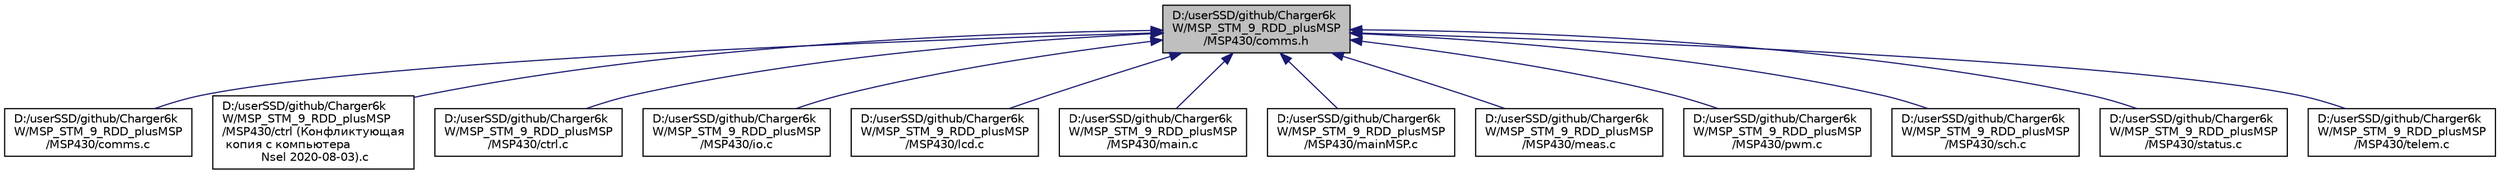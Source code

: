 digraph "D:/userSSD/github/Charger6kW/MSP_STM_9_RDD_plusMSP/MSP430/comms.h"
{
 // LATEX_PDF_SIZE
  edge [fontname="Helvetica",fontsize="10",labelfontname="Helvetica",labelfontsize="10"];
  node [fontname="Helvetica",fontsize="10",shape=record];
  Node1 [label="D:/userSSD/github/Charger6k\lW/MSP_STM_9_RDD_plusMSP\l/MSP430/comms.h",height=0.2,width=0.4,color="black", fillcolor="grey75", style="filled", fontcolor="black",tooltip=" "];
  Node1 -> Node2 [dir="back",color="midnightblue",fontsize="10",style="solid",fontname="Helvetica"];
  Node2 [label="D:/userSSD/github/Charger6k\lW/MSP_STM_9_RDD_plusMSP\l/MSP430/comms.c",height=0.2,width=0.4,color="black", fillcolor="white", style="filled",URL="$comms_8c.html",tooltip=" "];
  Node1 -> Node3 [dir="back",color="midnightblue",fontsize="10",style="solid",fontname="Helvetica"];
  Node3 [label="D:/userSSD/github/Charger6k\lW/MSP_STM_9_RDD_plusMSP\l/MSP430/ctrl (Конфликтующая\l копия с компьютера\l Nsel 2020-08-03).c",height=0.2,width=0.4,color="black", fillcolor="white", style="filled",URL="$ctrl_01_07_xD0_x9A_xD0_xBE_xD0_xBD_xD1_x84_xD0_xBB_xD0_xB8_xD0_xBA_xD1_x82_xD1_x83_xD1_x8E_xD1_x289479354af9cbc005bd3481d783ccac.html",tooltip=" "];
  Node1 -> Node4 [dir="back",color="midnightblue",fontsize="10",style="solid",fontname="Helvetica"];
  Node4 [label="D:/userSSD/github/Charger6k\lW/MSP_STM_9_RDD_plusMSP\l/MSP430/ctrl.c",height=0.2,width=0.4,color="black", fillcolor="white", style="filled",URL="$ctrl_8c.html",tooltip=" "];
  Node1 -> Node5 [dir="back",color="midnightblue",fontsize="10",style="solid",fontname="Helvetica"];
  Node5 [label="D:/userSSD/github/Charger6k\lW/MSP_STM_9_RDD_plusMSP\l/MSP430/io.c",height=0.2,width=0.4,color="black", fillcolor="white", style="filled",URL="$io_8c.html",tooltip=" "];
  Node1 -> Node6 [dir="back",color="midnightblue",fontsize="10",style="solid",fontname="Helvetica"];
  Node6 [label="D:/userSSD/github/Charger6k\lW/MSP_STM_9_RDD_plusMSP\l/MSP430/lcd.c",height=0.2,width=0.4,color="black", fillcolor="white", style="filled",URL="$lcd_8c.html",tooltip=" "];
  Node1 -> Node7 [dir="back",color="midnightblue",fontsize="10",style="solid",fontname="Helvetica"];
  Node7 [label="D:/userSSD/github/Charger6k\lW/MSP_STM_9_RDD_plusMSP\l/MSP430/main.c",height=0.2,width=0.4,color="black", fillcolor="white", style="filled",URL="$main_8c.html",tooltip=" "];
  Node1 -> Node8 [dir="back",color="midnightblue",fontsize="10",style="solid",fontname="Helvetica"];
  Node8 [label="D:/userSSD/github/Charger6k\lW/MSP_STM_9_RDD_plusMSP\l/MSP430/mainMSP.c",height=0.2,width=0.4,color="black", fillcolor="white", style="filled",URL="$main_m_s_p_8c.html",tooltip=" "];
  Node1 -> Node9 [dir="back",color="midnightblue",fontsize="10",style="solid",fontname="Helvetica"];
  Node9 [label="D:/userSSD/github/Charger6k\lW/MSP_STM_9_RDD_plusMSP\l/MSP430/meas.c",height=0.2,width=0.4,color="black", fillcolor="white", style="filled",URL="$meas_8c.html",tooltip=" "];
  Node1 -> Node10 [dir="back",color="midnightblue",fontsize="10",style="solid",fontname="Helvetica"];
  Node10 [label="D:/userSSD/github/Charger6k\lW/MSP_STM_9_RDD_plusMSP\l/MSP430/pwm.c",height=0.2,width=0.4,color="black", fillcolor="white", style="filled",URL="$pwm_8c.html",tooltip=" "];
  Node1 -> Node11 [dir="back",color="midnightblue",fontsize="10",style="solid",fontname="Helvetica"];
  Node11 [label="D:/userSSD/github/Charger6k\lW/MSP_STM_9_RDD_plusMSP\l/MSP430/sch.c",height=0.2,width=0.4,color="black", fillcolor="white", style="filled",URL="$sch_8c.html",tooltip=" "];
  Node1 -> Node12 [dir="back",color="midnightblue",fontsize="10",style="solid",fontname="Helvetica"];
  Node12 [label="D:/userSSD/github/Charger6k\lW/MSP_STM_9_RDD_plusMSP\l/MSP430/status.c",height=0.2,width=0.4,color="black", fillcolor="white", style="filled",URL="$status_8c.html",tooltip=" "];
  Node1 -> Node13 [dir="back",color="midnightblue",fontsize="10",style="solid",fontname="Helvetica"];
  Node13 [label="D:/userSSD/github/Charger6k\lW/MSP_STM_9_RDD_plusMSP\l/MSP430/telem.c",height=0.2,width=0.4,color="black", fillcolor="white", style="filled",URL="$telem_8c.html",tooltip=" "];
}
